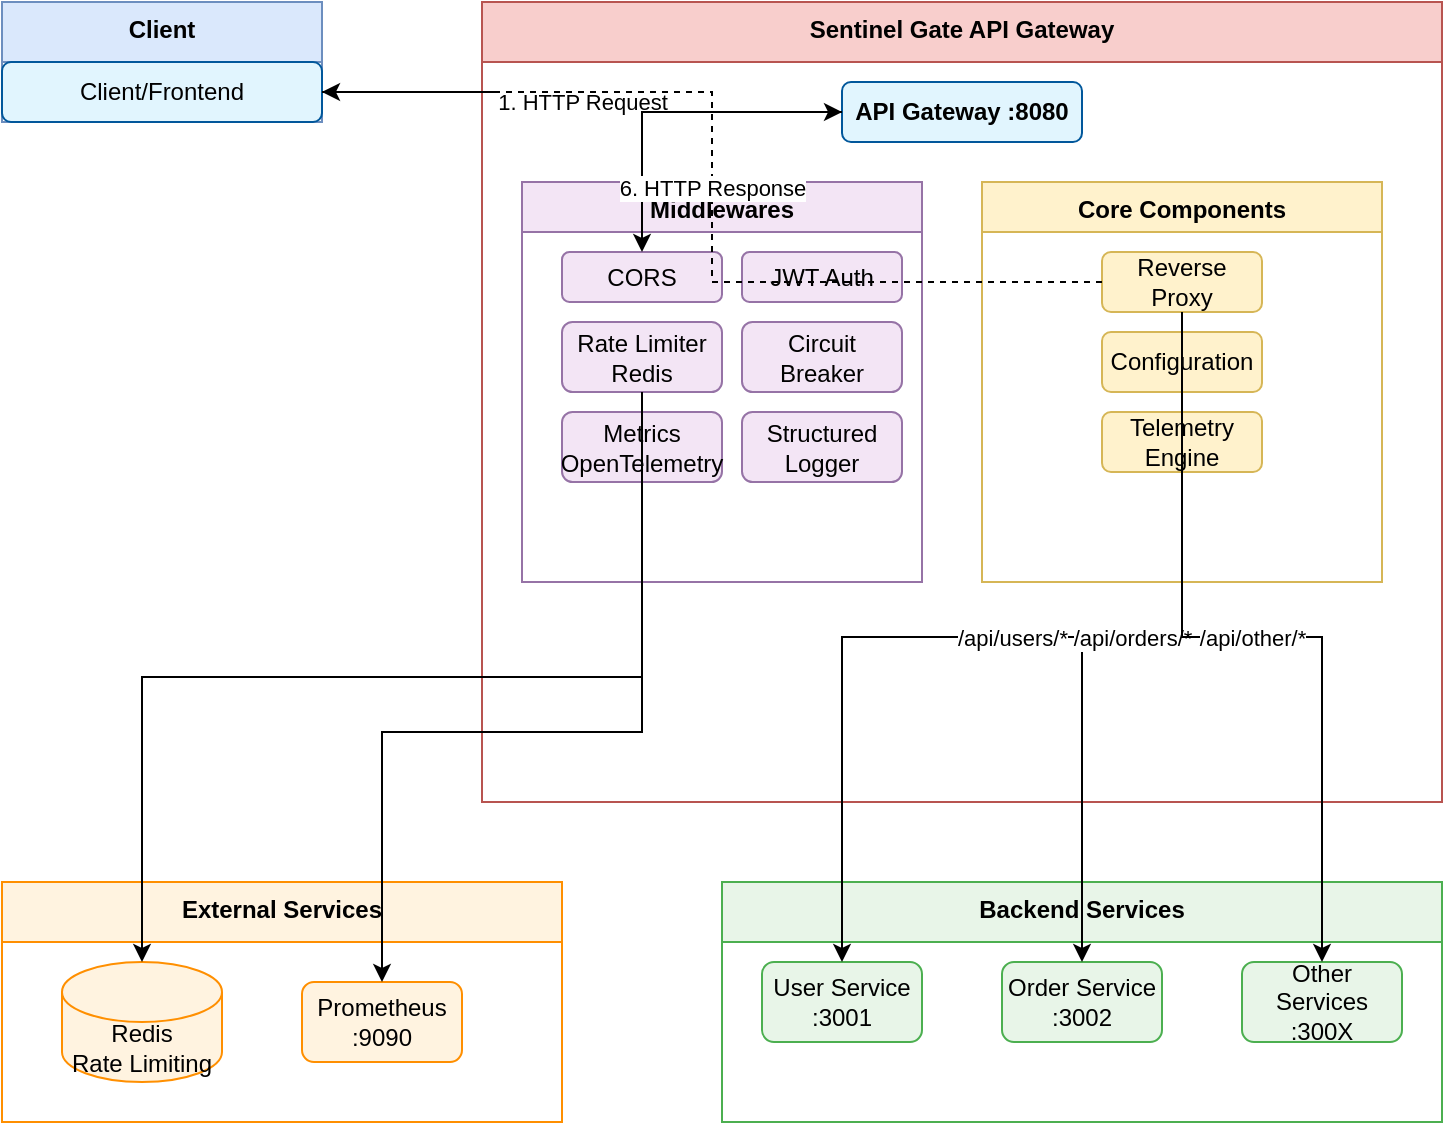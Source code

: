 <mxfile>
    <diagram name="Sentinel Gate Architecture" id="sentinel-gate-arch">
        <mxGraphModel dx="1021" dy="834" grid="1" gridSize="10" guides="1" tooltips="1" connect="1" arrows="1" fold="1" page="1" pageScale="1" pageWidth="1169" pageHeight="827" math="0" shadow="0">
            <root>
                <mxCell id="0"/>
                <mxCell id="1" parent="0"/>
                <mxCell id="client-group" value="Client" style="swimlane;fontStyle=1;align=center;verticalAlign=top;childLayout=stackLayout;horizontal=1;startSize=30;horizontalStack=0;resizeParent=1;resizeParentMax=0;resizeLast=0;collapsible=0;marginBottom=0;fillColor=#dae8fc;strokeColor=#6c8ebf;" parent="1" vertex="1">
                    <mxGeometry x="80" y="40" width="160" height="60" as="geometry"/>
                </mxCell>
                <mxCell id="client" value="Client/Frontend" style="rounded=1;whiteSpace=wrap;html=1;fillColor=#e1f5fe;strokeColor=#01579b;" parent="client-group" vertex="1">
                    <mxGeometry y="30" width="160" height="30" as="geometry"/>
                </mxCell>
                <mxCell id="gateway-group" value="Sentinel Gate API Gateway" style="swimlane;fontStyle=1;align=center;verticalAlign=top;childLayout=stackLayout;horizontal=1;startSize=30;horizontalStack=0;resizeParent=1;resizeParentMax=0;resizeLast=0;collapsible=0;marginBottom=0;fillColor=#f8cecc;strokeColor=#b85450;" parent="1" vertex="1">
                    <mxGeometry x="320" y="40" width="480" height="400" as="geometry"/>
                </mxCell>
                <mxCell id="gateway" value="API Gateway :8080" style="rounded=1;whiteSpace=wrap;html=1;fillColor=#e1f5fe;strokeColor=#01579b;fontStyle=1;" parent="gateway-group" vertex="1">
                    <mxGeometry x="180" y="40" width="120" height="30" as="geometry"/>
                </mxCell>
                <mxCell id="middleware-group" value="Middlewares" style="swimlane;fontStyle=1;align=center;verticalAlign=top;childLayout=stackLayout;horizontal=1;startSize=25;horizontalStack=0;resizeParent=1;resizeParentMax=0;resizeLast=0;collapsible=0;marginBottom=0;fillColor=#f3e5f5;strokeColor=#9673a6;" parent="gateway-group" vertex="1">
                    <mxGeometry x="20" y="90" width="200" height="200" as="geometry"/>
                </mxCell>
                <mxCell id="cors" value="CORS" style="rounded=1;whiteSpace=wrap;html=1;fillColor=#f3e5f5;strokeColor=#9673a6;" parent="middleware-group" vertex="1">
                    <mxGeometry x="20" y="35" width="80" height="25" as="geometry"/>
                </mxCell>
                <mxCell id="auth" value="JWT Auth" style="rounded=1;whiteSpace=wrap;html=1;fillColor=#f3e5f5;strokeColor=#9673a6;" parent="middleware-group" vertex="1">
                    <mxGeometry x="110" y="35" width="80" height="25" as="geometry"/>
                </mxCell>
                <mxCell id="ratelimit" value="Rate Limiter&#xa;Redis" style="rounded=1;whiteSpace=wrap;html=1;fillColor=#f3e5f5;strokeColor=#9673a6;" parent="middleware-group" vertex="1">
                    <mxGeometry x="20" y="70" width="80" height="35" as="geometry"/>
                </mxCell>
                <mxCell id="circuitbreaker" value="Circuit Breaker" style="rounded=1;whiteSpace=wrap;html=1;fillColor=#f3e5f5;strokeColor=#9673a6;" parent="middleware-group" vertex="1">
                    <mxGeometry x="110" y="70" width="80" height="35" as="geometry"/>
                </mxCell>
                <mxCell id="metrics" value="Metrics&#xa;OpenTelemetry" style="rounded=1;whiteSpace=wrap;html=1;fillColor=#f3e5f5;strokeColor=#9673a6;" parent="middleware-group" vertex="1">
                    <mxGeometry x="20" y="115" width="80" height="35" as="geometry"/>
                </mxCell>
                <mxCell id="logger" value="Structured Logger" style="rounded=1;whiteSpace=wrap;html=1;fillColor=#f3e5f5;strokeColor=#9673a6;" parent="middleware-group" vertex="1">
                    <mxGeometry x="110" y="115" width="80" height="35" as="geometry"/>
                </mxCell>
                <mxCell id="core-group" value="Core Components" style="swimlane;fontStyle=1;align=center;verticalAlign=top;childLayout=stackLayout;horizontal=1;startSize=25;horizontalStack=0;resizeParent=1;resizeParentMax=0;resizeLast=0;collapsible=0;marginBottom=0;fillColor=#fff2cc;strokeColor=#d6b656;" parent="gateway-group" vertex="1">
                    <mxGeometry x="250" y="90" width="200" height="200" as="geometry"/>
                </mxCell>
                <mxCell id="proxy" value="Reverse Proxy" style="rounded=1;whiteSpace=wrap;html=1;fillColor=#fff2cc;strokeColor=#d6b656;" parent="core-group" vertex="1">
                    <mxGeometry x="60" y="35" width="80" height="30" as="geometry"/>
                </mxCell>
                <mxCell id="config" value="Configuration" style="rounded=1;whiteSpace=wrap;html=1;fillColor=#fff2cc;strokeColor=#d6b656;" parent="core-group" vertex="1">
                    <mxGeometry x="60" y="75" width="80" height="30" as="geometry"/>
                </mxCell>
                <mxCell id="telemetry" value="Telemetry Engine" style="rounded=1;whiteSpace=wrap;html=1;fillColor=#fff2cc;strokeColor=#d6b656;" parent="core-group" vertex="1">
                    <mxGeometry x="60" y="115" width="80" height="30" as="geometry"/>
                </mxCell>
                <mxCell id="external-group" value="External Services" style="swimlane;fontStyle=1;align=center;verticalAlign=top;childLayout=stackLayout;horizontal=1;startSize=30;horizontalStack=0;resizeParent=1;resizeParentMax=0;resizeLast=0;collapsible=0;marginBottom=0;fillColor=#fff3e0;strokeColor=#ff8f00;" parent="1" vertex="1">
                    <mxGeometry x="80" y="480" width="280" height="120" as="geometry"/>
                </mxCell>
                <mxCell id="redis" value="Redis&#xa;Rate Limiting" style="shape=cylinder3;whiteSpace=wrap;html=1;boundedLbl=1;backgroundOutline=1;size=15;fillColor=#fff3e0;strokeColor=#ff8f00;" parent="external-group" vertex="1">
                    <mxGeometry x="30" y="40" width="80" height="60" as="geometry"/>
                </mxCell>
                <mxCell id="prometheus" value="Prometheus&#xa;:9090" style="rounded=1;whiteSpace=wrap;html=1;fillColor=#fff3e0;strokeColor=#ff8f00;" parent="external-group" vertex="1">
                    <mxGeometry x="150" y="50" width="80" height="40" as="geometry"/>
                </mxCell>
                <mxCell id="backend-group" value="Backend Services" style="swimlane;fontStyle=1;align=center;verticalAlign=top;childLayout=stackLayout;horizontal=1;startSize=30;horizontalStack=0;resizeParent=1;resizeParentMax=0;resizeLast=0;collapsible=0;marginBottom=0;fillColor=#e8f5e8;strokeColor=#4caf50;" parent="1" vertex="1">
                    <mxGeometry x="440" y="480" width="360" height="120" as="geometry"/>
                </mxCell>
                <mxCell id="userservice" value="User Service&#xa;:3001" style="rounded=1;whiteSpace=wrap;html=1;fillColor=#e8f5e8;strokeColor=#4caf50;" parent="backend-group" vertex="1">
                    <mxGeometry x="20" y="40" width="80" height="40" as="geometry"/>
                </mxCell>
                <mxCell id="orderservice" value="Order Service&#xa;:3002" style="rounded=1;whiteSpace=wrap;html=1;fillColor=#e8f5e8;strokeColor=#4caf50;" parent="backend-group" vertex="1">
                    <mxGeometry x="140" y="40" width="80" height="40" as="geometry"/>
                </mxCell>
                <mxCell id="otherservices" value="Other Services&#xa;:300X" style="rounded=1;whiteSpace=wrap;html=1;fillColor=#e8f5e8;strokeColor=#4caf50;" parent="backend-group" vertex="1">
                    <mxGeometry x="260" y="40" width="80" height="40" as="geometry"/>
                </mxCell>
                <mxCell id="arrow1" value="1. HTTP Request" style="edgeStyle=orthogonalEdgeStyle;rounded=0;orthogonalLoop=1;jettySize=auto;html=1;exitX=1;exitY=0.5;exitDx=0;exitDy=0;entryX=0;entryY=0.5;entryDx=0;entryDy=0;" parent="1" source="client" target="gateway" edge="1">
                    <mxGeometry relative="1" as="geometry"/>
                </mxCell>
                <mxCell id="arrow2" value="" style="edgeStyle=orthogonalEdgeStyle;rounded=0;orthogonalLoop=1;jettySize=auto;html=1;" parent="1" source="gateway" target="cors" edge="1">
                    <mxGeometry relative="1" as="geometry"/>
                </mxCell>
                <mxCell id="arrow3" value="" style="edgeStyle=orthogonalEdgeStyle;rounded=0;orthogonalLoop=1;jettySize=auto;html=1;exitX=0.5;exitY=1;exitDx=0;exitDy=0;entryX=0.5;entryY=0;entryDx=0;entryDy=0;" parent="1" source="ratelimit" target="redis" edge="1">
                    <mxGeometry relative="1" as="geometry"/>
                </mxCell>
                <mxCell id="arrow4" value="" style="edgeStyle=orthogonalEdgeStyle;rounded=0;orthogonalLoop=1;jettySize=auto;html=1;exitX=0.5;exitY=1;exitDx=0;exitDy=0;entryX=0.5;entryY=0;entryDx=0;entryDy=0;" parent="1" source="metrics" target="prometheus" edge="1">
                    <mxGeometry relative="1" as="geometry"/>
                </mxCell>
                <mxCell id="arrow5" value="/api/users/*" style="edgeStyle=orthogonalEdgeStyle;rounded=0;orthogonalLoop=1;jettySize=auto;html=1;exitX=0.5;exitY=1;exitDx=0;exitDy=0;entryX=0.5;entryY=0;entryDx=0;entryDy=0;" parent="1" source="proxy" target="userservice" edge="1">
                    <mxGeometry relative="1" as="geometry"/>
                </mxCell>
                <mxCell id="arrow6" value="/api/orders/*" style="edgeStyle=orthogonalEdgeStyle;rounded=0;orthogonalLoop=1;jettySize=auto;html=1;exitX=0.5;exitY=1;exitDx=0;exitDy=0;entryX=0.5;entryY=0;entryDx=0;entryDy=0;" parent="1" source="proxy" target="orderservice" edge="1">
                    <mxGeometry relative="1" as="geometry"/>
                </mxCell>
                <mxCell id="arrow7" value="/api/other/*" style="edgeStyle=orthogonalEdgeStyle;rounded=0;orthogonalLoop=1;jettySize=auto;html=1;exitX=0.5;exitY=1;exitDx=0;exitDy=0;entryX=0.5;entryY=0;entryDx=0;entryDy=0;" parent="1" source="proxy" target="otherservices" edge="1">
                    <mxGeometry relative="1" as="geometry"/>
                </mxCell>
                <mxCell id="arrow8" value="6. HTTP Response" style="edgeStyle=orthogonalEdgeStyle;rounded=0;orthogonalLoop=1;jettySize=auto;html=1;exitX=0;exitY=0.5;exitDx=0;exitDy=0;entryX=1;entryY=0.5;entryDx=0;entryDy=0;dashed=1;" parent="1" source="proxy" target="client" edge="1">
                    <mxGeometry relative="1" as="geometry"/>
                </mxCell>
            </root>
        </mxGraphModel>
    </diagram>
</mxfile>